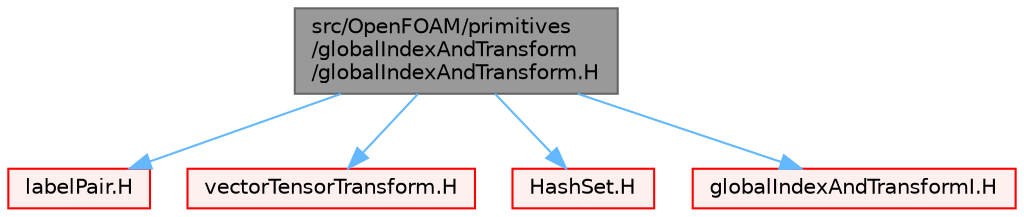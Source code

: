 digraph "src/OpenFOAM/primitives/globalIndexAndTransform/globalIndexAndTransform.H"
{
 // LATEX_PDF_SIZE
  bgcolor="transparent";
  edge [fontname=Helvetica,fontsize=10,labelfontname=Helvetica,labelfontsize=10];
  node [fontname=Helvetica,fontsize=10,shape=box,height=0.2,width=0.4];
  Node1 [id="Node000001",label="src/OpenFOAM/primitives\l/globalIndexAndTransform\l/globalIndexAndTransform.H",height=0.2,width=0.4,color="gray40", fillcolor="grey60", style="filled", fontcolor="black",tooltip=" "];
  Node1 -> Node2 [id="edge1_Node000001_Node000002",color="steelblue1",style="solid",tooltip=" "];
  Node2 [id="Node000002",label="labelPair.H",height=0.2,width=0.4,color="red", fillcolor="#FFF0F0", style="filled",URL="$labelPair_8H.html",tooltip=" "];
  Node1 -> Node119 [id="edge2_Node000001_Node000119",color="steelblue1",style="solid",tooltip=" "];
  Node119 [id="Node000119",label="vectorTensorTransform.H",height=0.2,width=0.4,color="red", fillcolor="#FFF0F0", style="filled",URL="$vectorTensorTransform_8H.html",tooltip=" "];
  Node1 -> Node169 [id="edge3_Node000001_Node000169",color="steelblue1",style="solid",tooltip=" "];
  Node169 [id="Node000169",label="HashSet.H",height=0.2,width=0.4,color="red", fillcolor="#FFF0F0", style="filled",URL="$HashSet_8H.html",tooltip=" "];
  Node1 -> Node195 [id="edge4_Node000001_Node000195",color="steelblue1",style="solid",tooltip=" "];
  Node195 [id="Node000195",label="globalIndexAndTransformI.H",height=0.2,width=0.4,color="red", fillcolor="#FFF0F0", style="filled",URL="$globalIndexAndTransformI_8H.html",tooltip=" "];
}
